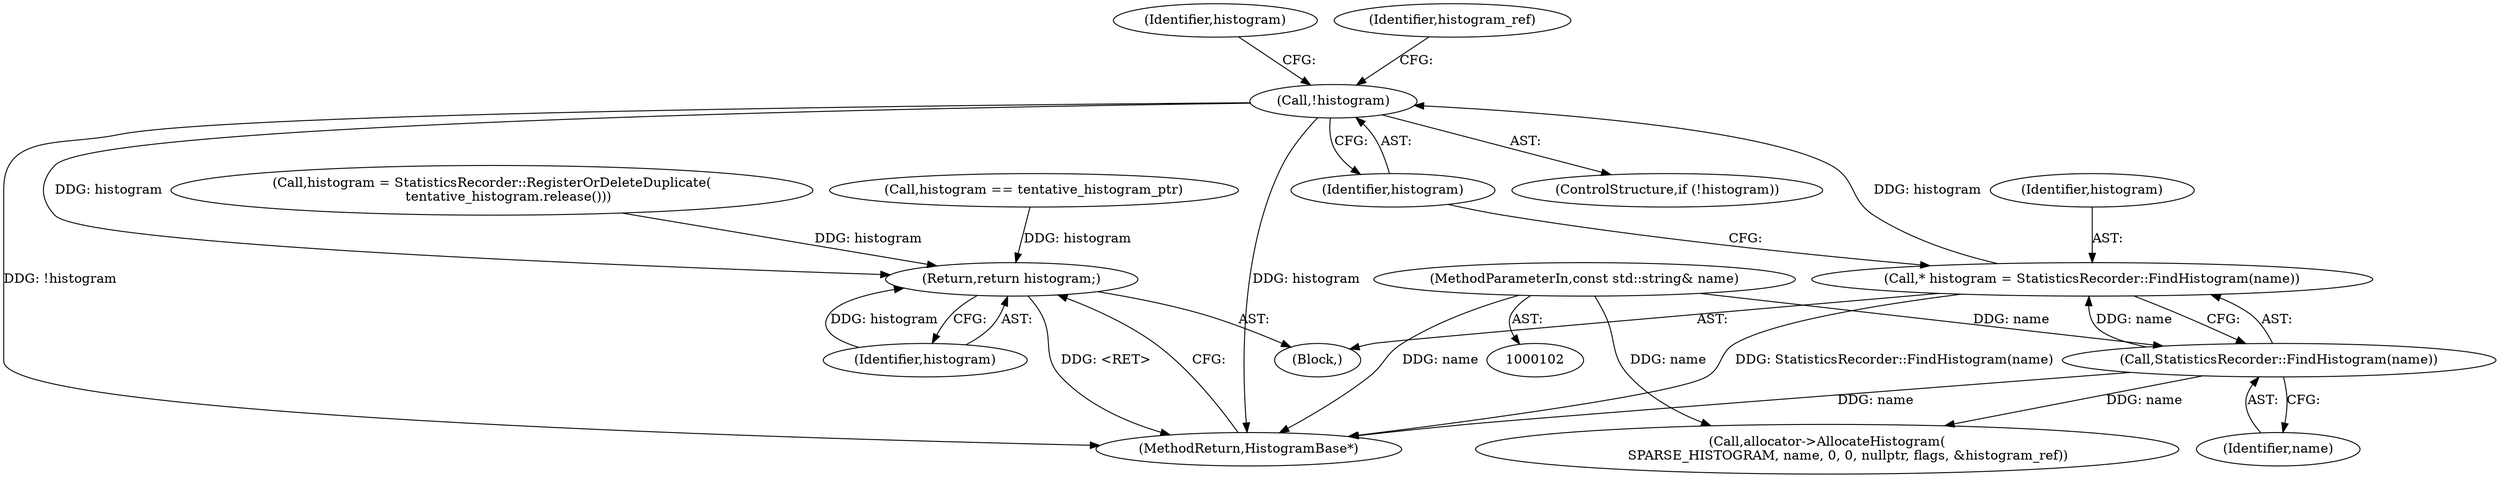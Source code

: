 digraph "0_Chrome_03c2e97746a2c471ae136b0c669f8d0c033fe168_0@pointer" {
"1000112" [label="(Call,!histogram)"];
"1000107" [label="(Call,* histogram = StatisticsRecorder::FindHistogram(name))"];
"1000109" [label="(Call,StatisticsRecorder::FindHistogram(name))"];
"1000103" [label="(MethodParameterIn,const std::string& name)"];
"1000185" [label="(Return,return histogram;)"];
"1000185" [label="(Return,return histogram;)"];
"1000160" [label="(Call,histogram = StatisticsRecorder::RegisterOrDeleteDuplicate(\n        tentative_histogram.release()))"];
"1000108" [label="(Identifier,histogram)"];
"1000180" [label="(Identifier,histogram)"];
"1000169" [label="(Call,histogram == tentative_histogram_ptr)"];
"1000105" [label="(Block,)"];
"1000187" [label="(MethodReturn,HistogramBase*)"];
"1000103" [label="(MethodParameterIn,const std::string& name)"];
"1000109" [label="(Call,StatisticsRecorder::FindHistogram(name))"];
"1000107" [label="(Call,* histogram = StatisticsRecorder::FindHistogram(name))"];
"1000110" [label="(Identifier,name)"];
"1000129" [label="(Call,allocator->AllocateHistogram(\n          SPARSE_HISTOGRAM, name, 0, 0, nullptr, flags, &histogram_ref))"];
"1000111" [label="(ControlStructure,if (!histogram))"];
"1000186" [label="(Identifier,histogram)"];
"1000113" [label="(Identifier,histogram)"];
"1000112" [label="(Call,!histogram)"];
"1000117" [label="(Identifier,histogram_ref)"];
"1000112" -> "1000111"  [label="AST: "];
"1000112" -> "1000113"  [label="CFG: "];
"1000113" -> "1000112"  [label="AST: "];
"1000117" -> "1000112"  [label="CFG: "];
"1000180" -> "1000112"  [label="CFG: "];
"1000112" -> "1000187"  [label="DDG: !histogram"];
"1000112" -> "1000187"  [label="DDG: histogram"];
"1000107" -> "1000112"  [label="DDG: histogram"];
"1000112" -> "1000185"  [label="DDG: histogram"];
"1000107" -> "1000105"  [label="AST: "];
"1000107" -> "1000109"  [label="CFG: "];
"1000108" -> "1000107"  [label="AST: "];
"1000109" -> "1000107"  [label="AST: "];
"1000113" -> "1000107"  [label="CFG: "];
"1000107" -> "1000187"  [label="DDG: StatisticsRecorder::FindHistogram(name)"];
"1000109" -> "1000107"  [label="DDG: name"];
"1000109" -> "1000110"  [label="CFG: "];
"1000110" -> "1000109"  [label="AST: "];
"1000109" -> "1000187"  [label="DDG: name"];
"1000103" -> "1000109"  [label="DDG: name"];
"1000109" -> "1000129"  [label="DDG: name"];
"1000103" -> "1000102"  [label="AST: "];
"1000103" -> "1000187"  [label="DDG: name"];
"1000103" -> "1000129"  [label="DDG: name"];
"1000185" -> "1000105"  [label="AST: "];
"1000185" -> "1000186"  [label="CFG: "];
"1000186" -> "1000185"  [label="AST: "];
"1000187" -> "1000185"  [label="CFG: "];
"1000185" -> "1000187"  [label="DDG: <RET>"];
"1000186" -> "1000185"  [label="DDG: histogram"];
"1000169" -> "1000185"  [label="DDG: histogram"];
"1000160" -> "1000185"  [label="DDG: histogram"];
}
